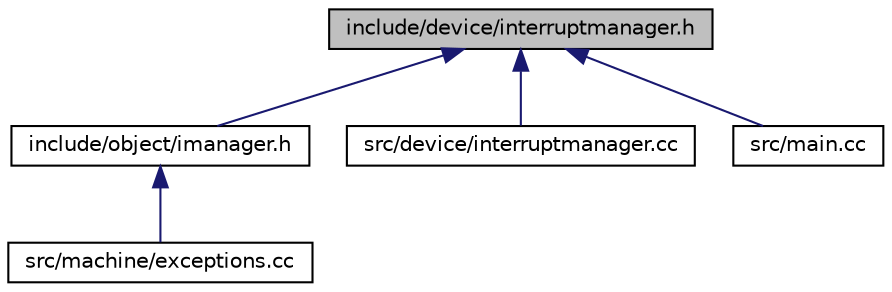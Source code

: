 digraph G
{
  bgcolor="transparent";
  edge [fontname="Helvetica",fontsize="10",labelfontname="Helvetica",labelfontsize="10"];
  node [fontname="Helvetica",fontsize="10",shape=record];
  Node1 [label="include/device/interruptmanager.h",height=0.2,width=0.4,color="black", fillcolor="grey75", style="filled" fontcolor="black"];
  Node1 -> Node2 [dir="back",color="midnightblue",fontsize="10",style="solid",fontname="Helvetica"];
  Node2 [label="include/object/imanager.h",height=0.2,width=0.4,color="black",URL="$imanager_8h.html"];
  Node2 -> Node3 [dir="back",color="midnightblue",fontsize="10",style="solid",fontname="Helvetica"];
  Node3 [label="src/machine/exceptions.cc",height=0.2,width=0.4,color="black",URL="$exceptions_8cc.html",tooltip="interrupt handler function"];
  Node1 -> Node4 [dir="back",color="midnightblue",fontsize="10",style="solid",fontname="Helvetica"];
  Node4 [label="src/device/interruptmanager.cc",height=0.2,width=0.4,color="black",URL="$interruptmanager_8cc.html"];
  Node1 -> Node5 [dir="back",color="midnightblue",fontsize="10",style="solid",fontname="Helvetica"];
  Node5 [label="src/main.cc",height=0.2,width=0.4,color="black",URL="$main_8cc.html"];
}
